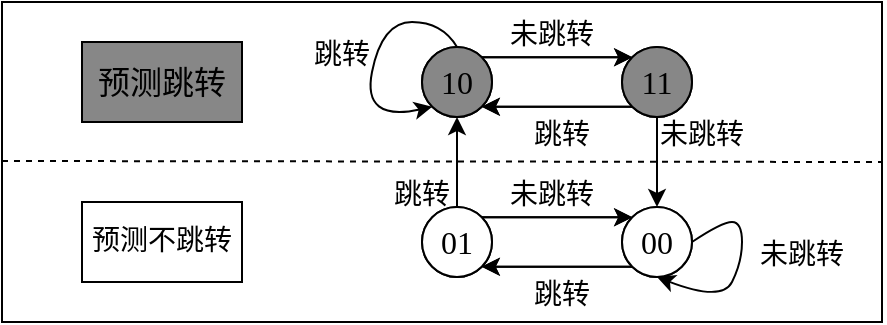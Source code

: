 <mxfile version="17.4.2" type="device"><diagram id="ybB3L1MdHRdn2R2O6ccZ" name="第 1 页"><mxGraphModel dx="1278" dy="689" grid="0" gridSize="10" guides="1" tooltips="1" connect="1" arrows="1" fold="1" page="1" pageScale="1" pageWidth="827" pageHeight="1169" math="0" shadow="0"><root><mxCell id="0"/><mxCell id="1" parent="0"/><mxCell id="WKLP2PBZDkkGK_H2a3Rk-4" value="" style="rounded=0;whiteSpace=wrap;html=1;fontSize=16;fillColor=#ffffff;" vertex="1" parent="1"><mxGeometry x="80" y="80" width="440" height="160" as="geometry"/></mxCell><mxCell id="WKLP2PBZDkkGK_H2a3Rk-1" value="&lt;font style=&quot;font-size: 16px&quot; face=&quot;霞鹜文楷&quot;&gt;预测跳转&lt;/font&gt;" style="rounded=0;whiteSpace=wrap;html=1;fillColor=#878787;" vertex="1" parent="1"><mxGeometry x="120" y="100" width="80" height="40" as="geometry"/></mxCell><mxCell id="WKLP2PBZDkkGK_H2a3Rk-3" value="&lt;font style=&quot;font-size: 14px&quot; face=&quot;霞鹜文楷&quot;&gt;预测不跳转&lt;/font&gt;" style="rounded=0;whiteSpace=wrap;html=1;fillColor=#ffffff;" vertex="1" parent="1"><mxGeometry x="120" y="180" width="80" height="40" as="geometry"/></mxCell><mxCell id="WKLP2PBZDkkGK_H2a3Rk-6" value="" style="endArrow=none;dashed=1;html=1;rounded=0;fontSize=16;entryX=1;entryY=0.5;entryDx=0;entryDy=0;" edge="1" parent="1" target="WKLP2PBZDkkGK_H2a3Rk-4"><mxGeometry width="50" height="50" relative="1" as="geometry"><mxPoint x="80" y="159.5" as="sourcePoint"/><mxPoint x="440" y="160" as="targetPoint"/></mxGeometry></mxCell><mxCell id="WKLP2PBZDkkGK_H2a3Rk-11" style="edgeStyle=orthogonalEdgeStyle;rounded=0;orthogonalLoop=1;jettySize=auto;html=1;exitX=1;exitY=0;exitDx=0;exitDy=0;entryX=0;entryY=0;entryDx=0;entryDy=0;fontSize=16;" edge="1" parent="1" source="WKLP2PBZDkkGK_H2a3Rk-7" target="WKLP2PBZDkkGK_H2a3Rk-8"><mxGeometry relative="1" as="geometry"/></mxCell><mxCell id="WKLP2PBZDkkGK_H2a3Rk-7" value="10" style="ellipse;whiteSpace=wrap;html=1;aspect=fixed;fontSize=16;fillColor=#878787;" vertex="1" parent="1"><mxGeometry x="290" y="102.5" width="35" height="35" as="geometry"/></mxCell><mxCell id="WKLP2PBZDkkGK_H2a3Rk-12" style="edgeStyle=orthogonalEdgeStyle;rounded=0;orthogonalLoop=1;jettySize=auto;html=1;exitX=0;exitY=1;exitDx=0;exitDy=0;entryX=1;entryY=1;entryDx=0;entryDy=0;fontSize=16;" edge="1" parent="1" source="WKLP2PBZDkkGK_H2a3Rk-8" target="WKLP2PBZDkkGK_H2a3Rk-7"><mxGeometry relative="1" as="geometry"/></mxCell><mxCell id="WKLP2PBZDkkGK_H2a3Rk-8" value="11" style="ellipse;whiteSpace=wrap;html=1;aspect=fixed;fontSize=16;fillColor=#878787;" vertex="1" parent="1"><mxGeometry x="390" y="102.5" width="35" height="35" as="geometry"/></mxCell><mxCell id="WKLP2PBZDkkGK_H2a3Rk-14" style="edgeStyle=orthogonalEdgeStyle;rounded=0;orthogonalLoop=1;jettySize=auto;html=1;exitX=1;exitY=0;exitDx=0;exitDy=0;entryX=0;entryY=0;entryDx=0;entryDy=0;fontSize=16;" edge="1" parent="1" source="WKLP2PBZDkkGK_H2a3Rk-15" target="WKLP2PBZDkkGK_H2a3Rk-17"><mxGeometry relative="1" as="geometry"/></mxCell><mxCell id="WKLP2PBZDkkGK_H2a3Rk-15" value="&lt;font face=&quot;霞鹜文楷&quot;&gt;10&lt;/font&gt;" style="ellipse;whiteSpace=wrap;html=1;aspect=fixed;fontSize=16;fillColor=#878787;" vertex="1" parent="1"><mxGeometry x="290" y="102.5" width="35" height="35" as="geometry"/></mxCell><mxCell id="WKLP2PBZDkkGK_H2a3Rk-16" style="edgeStyle=orthogonalEdgeStyle;rounded=0;orthogonalLoop=1;jettySize=auto;html=1;exitX=0;exitY=1;exitDx=0;exitDy=0;entryX=1;entryY=1;entryDx=0;entryDy=0;fontSize=16;" edge="1" parent="1" source="WKLP2PBZDkkGK_H2a3Rk-17" target="WKLP2PBZDkkGK_H2a3Rk-15"><mxGeometry relative="1" as="geometry"/></mxCell><mxCell id="WKLP2PBZDkkGK_H2a3Rk-39" style="edgeStyle=orthogonalEdgeStyle;rounded=0;orthogonalLoop=1;jettySize=auto;html=1;entryX=0.5;entryY=0;entryDx=0;entryDy=0;fontSize=14;" edge="1" parent="1" source="WKLP2PBZDkkGK_H2a3Rk-17" target="WKLP2PBZDkkGK_H2a3Rk-35"><mxGeometry relative="1" as="geometry"/></mxCell><mxCell id="WKLP2PBZDkkGK_H2a3Rk-17" value="&lt;font face=&quot;霞鹜文楷&quot;&gt;11&lt;/font&gt;" style="ellipse;whiteSpace=wrap;html=1;aspect=fixed;fontSize=16;fillColor=#878787;" vertex="1" parent="1"><mxGeometry x="390" y="102.5" width="35" height="35" as="geometry"/></mxCell><mxCell id="WKLP2PBZDkkGK_H2a3Rk-23" value="" style="curved=1;endArrow=classic;html=1;rounded=0;fontSize=16;entryX=0;entryY=1;entryDx=0;entryDy=0;exitX=0.5;exitY=0;exitDx=0;exitDy=0;" edge="1" parent="1" source="WKLP2PBZDkkGK_H2a3Rk-15" target="WKLP2PBZDkkGK_H2a3Rk-15"><mxGeometry width="50" height="50" relative="1" as="geometry"><mxPoint x="220" y="60" as="sourcePoint"/><mxPoint x="270" y="10" as="targetPoint"/><Array as="points"><mxPoint x="300" y="90"/><mxPoint x="270" y="90"/><mxPoint x="260" y="140"/></Array></mxGeometry></mxCell><mxCell id="WKLP2PBZDkkGK_H2a3Rk-25" value="&lt;font style=&quot;font-size: 14px&quot; face=&quot;霞鹜文楷&quot;&gt;未跳转&lt;/font&gt;" style="text;html=1;strokeColor=none;fillColor=none;align=center;verticalAlign=middle;whiteSpace=wrap;rounded=0;fontSize=16;" vertex="1" parent="1"><mxGeometry x="325" y="80" width="60" height="30" as="geometry"/></mxCell><mxCell id="WKLP2PBZDkkGK_H2a3Rk-26" value="&lt;font face=&quot;霞鹜文楷&quot; style=&quot;font-size: 14px&quot;&gt;跳转&lt;/font&gt;" style="text;html=1;strokeColor=none;fillColor=none;align=center;verticalAlign=middle;whiteSpace=wrap;rounded=0;fontSize=16;" vertex="1" parent="1"><mxGeometry x="330" y="130" width="60" height="30" as="geometry"/></mxCell><mxCell id="WKLP2PBZDkkGK_H2a3Rk-27" value="&lt;font face=&quot;霞鹜文楷&quot; style=&quot;font-size: 14px&quot;&gt;跳转&lt;/font&gt;" style="text;html=1;strokeColor=none;fillColor=none;align=center;verticalAlign=middle;whiteSpace=wrap;rounded=0;fontSize=16;" vertex="1" parent="1"><mxGeometry x="220" y="90" width="60" height="30" as="geometry"/></mxCell><mxCell id="WKLP2PBZDkkGK_H2a3Rk-28" style="edgeStyle=orthogonalEdgeStyle;rounded=0;orthogonalLoop=1;jettySize=auto;html=1;exitX=1;exitY=0;exitDx=0;exitDy=0;entryX=0;entryY=0;entryDx=0;entryDy=0;fontSize=16;" edge="1" parent="1" source="WKLP2PBZDkkGK_H2a3Rk-29" target="WKLP2PBZDkkGK_H2a3Rk-31"><mxGeometry relative="1" as="geometry"/></mxCell><mxCell id="WKLP2PBZDkkGK_H2a3Rk-29" value="10" style="ellipse;whiteSpace=wrap;html=1;aspect=fixed;fontSize=16;fillColor=#878787;" vertex="1" parent="1"><mxGeometry x="290" y="182.5" width="35" height="35" as="geometry"/></mxCell><mxCell id="WKLP2PBZDkkGK_H2a3Rk-30" style="edgeStyle=orthogonalEdgeStyle;rounded=0;orthogonalLoop=1;jettySize=auto;html=1;exitX=0;exitY=1;exitDx=0;exitDy=0;entryX=1;entryY=1;entryDx=0;entryDy=0;fontSize=16;" edge="1" parent="1" source="WKLP2PBZDkkGK_H2a3Rk-31" target="WKLP2PBZDkkGK_H2a3Rk-29"><mxGeometry relative="1" as="geometry"/></mxCell><mxCell id="WKLP2PBZDkkGK_H2a3Rk-31" value="11" style="ellipse;whiteSpace=wrap;html=1;aspect=fixed;fontSize=16;fillColor=#878787;" vertex="1" parent="1"><mxGeometry x="390" y="182.5" width="35" height="35" as="geometry"/></mxCell><mxCell id="WKLP2PBZDkkGK_H2a3Rk-32" style="edgeStyle=orthogonalEdgeStyle;rounded=0;orthogonalLoop=1;jettySize=auto;html=1;exitX=1;exitY=0;exitDx=0;exitDy=0;entryX=0;entryY=0;entryDx=0;entryDy=0;fontSize=16;" edge="1" parent="1" source="WKLP2PBZDkkGK_H2a3Rk-33" target="WKLP2PBZDkkGK_H2a3Rk-35"><mxGeometry relative="1" as="geometry"/></mxCell><mxCell id="WKLP2PBZDkkGK_H2a3Rk-41" style="edgeStyle=orthogonalEdgeStyle;rounded=0;orthogonalLoop=1;jettySize=auto;html=1;entryX=0.5;entryY=1;entryDx=0;entryDy=0;fontSize=14;" edge="1" parent="1" source="WKLP2PBZDkkGK_H2a3Rk-33" target="WKLP2PBZDkkGK_H2a3Rk-15"><mxGeometry relative="1" as="geometry"/></mxCell><mxCell id="WKLP2PBZDkkGK_H2a3Rk-33" value="&lt;font face=&quot;霞鹜文楷&quot;&gt;01&lt;/font&gt;" style="ellipse;whiteSpace=wrap;html=1;aspect=fixed;fontSize=16;fillColor=#ffffff;" vertex="1" parent="1"><mxGeometry x="290" y="182.5" width="35" height="35" as="geometry"/></mxCell><mxCell id="WKLP2PBZDkkGK_H2a3Rk-34" style="edgeStyle=orthogonalEdgeStyle;rounded=0;orthogonalLoop=1;jettySize=auto;html=1;exitX=0;exitY=1;exitDx=0;exitDy=0;entryX=1;entryY=1;entryDx=0;entryDy=0;fontSize=16;" edge="1" parent="1" source="WKLP2PBZDkkGK_H2a3Rk-35" target="WKLP2PBZDkkGK_H2a3Rk-33"><mxGeometry relative="1" as="geometry"/></mxCell><mxCell id="WKLP2PBZDkkGK_H2a3Rk-35" value="&lt;font face=&quot;霞鹜文楷&quot;&gt;00&lt;br&gt;&lt;/font&gt;" style="ellipse;whiteSpace=wrap;html=1;aspect=fixed;fontSize=16;fillColor=#ffffff;" vertex="1" parent="1"><mxGeometry x="390" y="182.5" width="35" height="35" as="geometry"/></mxCell><mxCell id="WKLP2PBZDkkGK_H2a3Rk-37" value="&lt;font style=&quot;font-size: 14px&quot; face=&quot;霞鹜文楷&quot;&gt;未跳转&lt;/font&gt;" style="text;html=1;strokeColor=none;fillColor=none;align=center;verticalAlign=middle;whiteSpace=wrap;rounded=0;fontSize=16;" vertex="1" parent="1"><mxGeometry x="325" y="160" width="60" height="30" as="geometry"/></mxCell><mxCell id="WKLP2PBZDkkGK_H2a3Rk-38" value="&lt;font face=&quot;霞鹜文楷&quot; style=&quot;font-size: 14px&quot;&gt;跳转&lt;/font&gt;" style="text;html=1;strokeColor=none;fillColor=none;align=center;verticalAlign=middle;whiteSpace=wrap;rounded=0;fontSize=16;" vertex="1" parent="1"><mxGeometry x="330" y="210" width="60" height="30" as="geometry"/></mxCell><mxCell id="WKLP2PBZDkkGK_H2a3Rk-40" value="&lt;font style=&quot;font-size: 14px&quot; face=&quot;霞鹜文楷&quot;&gt;未跳转&lt;/font&gt;" style="text;html=1;strokeColor=none;fillColor=none;align=center;verticalAlign=middle;whiteSpace=wrap;rounded=0;fontSize=16;" vertex="1" parent="1"><mxGeometry x="400" y="130" width="60" height="30" as="geometry"/></mxCell><mxCell id="WKLP2PBZDkkGK_H2a3Rk-42" value="&lt;font face=&quot;霞鹜文楷&quot; style=&quot;font-size: 14px&quot;&gt;跳转&lt;/font&gt;" style="text;html=1;strokeColor=none;fillColor=none;align=center;verticalAlign=middle;whiteSpace=wrap;rounded=0;fontSize=16;" vertex="1" parent="1"><mxGeometry x="260" y="160" width="60" height="30" as="geometry"/></mxCell><mxCell id="WKLP2PBZDkkGK_H2a3Rk-43" value="" style="curved=1;endArrow=classic;html=1;rounded=0;fontSize=14;entryX=0.5;entryY=1;entryDx=0;entryDy=0;exitX=1;exitY=0.5;exitDx=0;exitDy=0;" edge="1" parent="1" source="WKLP2PBZDkkGK_H2a3Rk-35" target="WKLP2PBZDkkGK_H2a3Rk-35"><mxGeometry width="50" height="50" relative="1" as="geometry"><mxPoint x="390" y="130" as="sourcePoint"/><mxPoint x="440" y="80" as="targetPoint"/><Array as="points"><mxPoint x="440" y="190"/><mxPoint x="450" y="190"/><mxPoint x="450" y="210"/><mxPoint x="440" y="230"/></Array></mxGeometry></mxCell><mxCell id="WKLP2PBZDkkGK_H2a3Rk-44" value="&lt;font style=&quot;font-size: 14px&quot; face=&quot;霞鹜文楷&quot;&gt;未跳转&lt;/font&gt;" style="text;html=1;strokeColor=none;fillColor=none;align=center;verticalAlign=middle;whiteSpace=wrap;rounded=0;fontSize=16;" vertex="1" parent="1"><mxGeometry x="450" y="190" width="60" height="30" as="geometry"/></mxCell></root></mxGraphModel></diagram></mxfile>